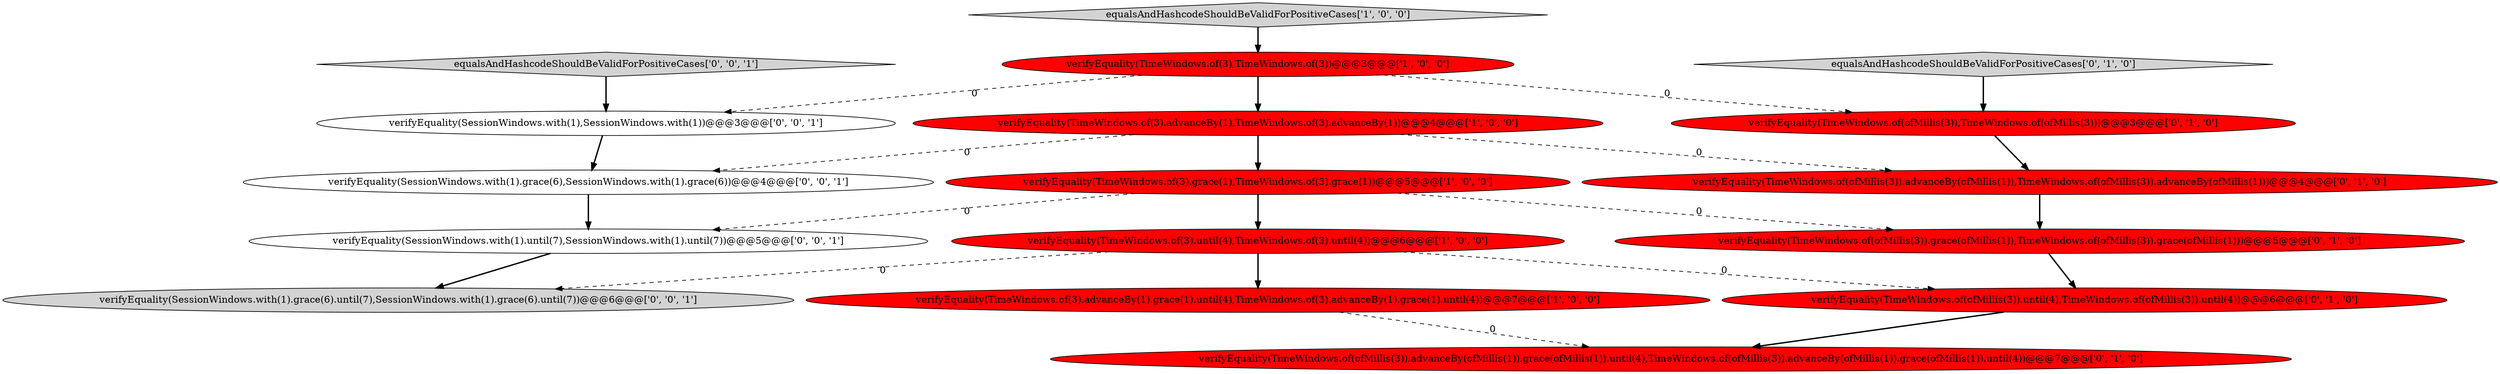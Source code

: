 digraph {
9 [style = filled, label = "verifyEquality(TimeWindows.of(ofMillis(3)),TimeWindows.of(ofMillis(3)))@@@3@@@['0', '1', '0']", fillcolor = red, shape = ellipse image = "AAA1AAABBB2BBB"];
7 [style = filled, label = "verifyEquality(TimeWindows.of(ofMillis(3)).until(4),TimeWindows.of(ofMillis(3)).until(4))@@@6@@@['0', '1', '0']", fillcolor = red, shape = ellipse image = "AAA1AAABBB2BBB"];
3 [style = filled, label = "equalsAndHashcodeShouldBeValidForPositiveCases['1', '0', '0']", fillcolor = lightgray, shape = diamond image = "AAA0AAABBB1BBB"];
2 [style = filled, label = "verifyEquality(TimeWindows.of(3).advanceBy(1),TimeWindows.of(3).advanceBy(1))@@@4@@@['1', '0', '0']", fillcolor = red, shape = ellipse image = "AAA1AAABBB1BBB"];
8 [style = filled, label = "verifyEquality(TimeWindows.of(ofMillis(3)).advanceBy(ofMillis(1)).grace(ofMillis(1)).until(4),TimeWindows.of(ofMillis(3)).advanceBy(ofMillis(1)).grace(ofMillis(1)).until(4))@@@7@@@['0', '1', '0']", fillcolor = red, shape = ellipse image = "AAA1AAABBB2BBB"];
11 [style = filled, label = "equalsAndHashcodeShouldBeValidForPositiveCases['0', '1', '0']", fillcolor = lightgray, shape = diamond image = "AAA0AAABBB2BBB"];
12 [style = filled, label = "verifyEquality(SessionWindows.with(1).until(7),SessionWindows.with(1).until(7))@@@5@@@['0', '0', '1']", fillcolor = white, shape = ellipse image = "AAA0AAABBB3BBB"];
13 [style = filled, label = "verifyEquality(SessionWindows.with(1).grace(6).until(7),SessionWindows.with(1).grace(6).until(7))@@@6@@@['0', '0', '1']", fillcolor = lightgray, shape = ellipse image = "AAA0AAABBB3BBB"];
14 [style = filled, label = "verifyEquality(SessionWindows.with(1),SessionWindows.with(1))@@@3@@@['0', '0', '1']", fillcolor = white, shape = ellipse image = "AAA0AAABBB3BBB"];
15 [style = filled, label = "equalsAndHashcodeShouldBeValidForPositiveCases['0', '0', '1']", fillcolor = lightgray, shape = diamond image = "AAA0AAABBB3BBB"];
4 [style = filled, label = "verifyEquality(TimeWindows.of(3).until(4),TimeWindows.of(3).until(4))@@@6@@@['1', '0', '0']", fillcolor = red, shape = ellipse image = "AAA1AAABBB1BBB"];
5 [style = filled, label = "verifyEquality(TimeWindows.of(3).advanceBy(1).grace(1).until(4),TimeWindows.of(3).advanceBy(1).grace(1).until(4))@@@7@@@['1', '0', '0']", fillcolor = red, shape = ellipse image = "AAA1AAABBB1BBB"];
16 [style = filled, label = "verifyEquality(SessionWindows.with(1).grace(6),SessionWindows.with(1).grace(6))@@@4@@@['0', '0', '1']", fillcolor = white, shape = ellipse image = "AAA0AAABBB3BBB"];
1 [style = filled, label = "verifyEquality(TimeWindows.of(3).grace(1),TimeWindows.of(3).grace(1))@@@5@@@['1', '0', '0']", fillcolor = red, shape = ellipse image = "AAA1AAABBB1BBB"];
10 [style = filled, label = "verifyEquality(TimeWindows.of(ofMillis(3)).advanceBy(ofMillis(1)),TimeWindows.of(ofMillis(3)).advanceBy(ofMillis(1)))@@@4@@@['0', '1', '0']", fillcolor = red, shape = ellipse image = "AAA1AAABBB2BBB"];
0 [style = filled, label = "verifyEquality(TimeWindows.of(3),TimeWindows.of(3))@@@3@@@['1', '0', '0']", fillcolor = red, shape = ellipse image = "AAA1AAABBB1BBB"];
6 [style = filled, label = "verifyEquality(TimeWindows.of(ofMillis(3)).grace(ofMillis(1)),TimeWindows.of(ofMillis(3)).grace(ofMillis(1)))@@@5@@@['0', '1', '0']", fillcolor = red, shape = ellipse image = "AAA1AAABBB2BBB"];
14->16 [style = bold, label=""];
1->4 [style = bold, label=""];
15->14 [style = bold, label=""];
2->1 [style = bold, label=""];
0->2 [style = bold, label=""];
9->10 [style = bold, label=""];
7->8 [style = bold, label=""];
11->9 [style = bold, label=""];
10->6 [style = bold, label=""];
3->0 [style = bold, label=""];
2->10 [style = dashed, label="0"];
0->14 [style = dashed, label="0"];
12->13 [style = bold, label=""];
1->12 [style = dashed, label="0"];
4->7 [style = dashed, label="0"];
1->6 [style = dashed, label="0"];
2->16 [style = dashed, label="0"];
5->8 [style = dashed, label="0"];
0->9 [style = dashed, label="0"];
6->7 [style = bold, label=""];
4->13 [style = dashed, label="0"];
4->5 [style = bold, label=""];
16->12 [style = bold, label=""];
}
